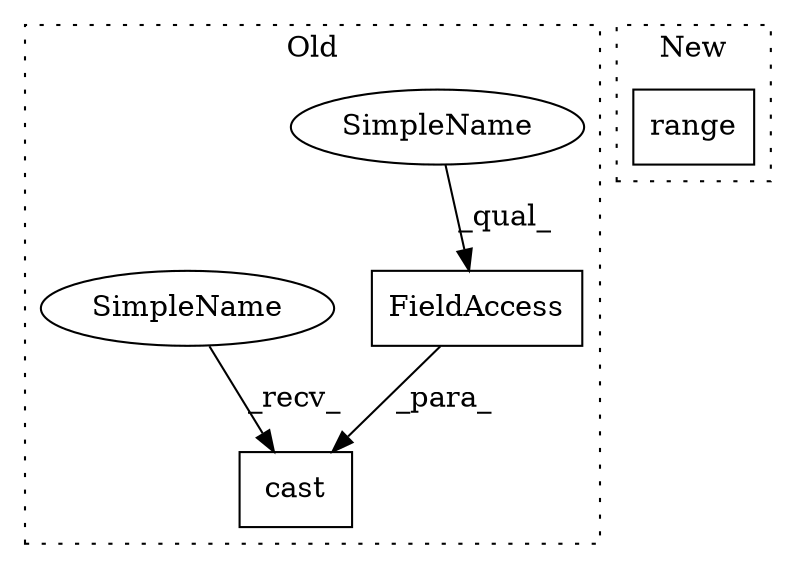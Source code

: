 digraph G {
subgraph cluster0 {
1 [label="cast" a="32" s="69907,69939" l="5,1" shape="box"];
3 [label="FieldAccess" a="22" s="69923" l="16" shape="box"];
4 [label="SimpleName" a="42" s="69923" l="10" shape="ellipse"];
5 [label="SimpleName" a="42" s="69896" l="10" shape="ellipse"];
label = "Old";
style="dotted";
}
subgraph cluster1 {
2 [label="range" a="32" s="69123,69130" l="6,1" shape="box"];
label = "New";
style="dotted";
}
3 -> 1 [label="_para_"];
4 -> 3 [label="_qual_"];
5 -> 1 [label="_recv_"];
}
